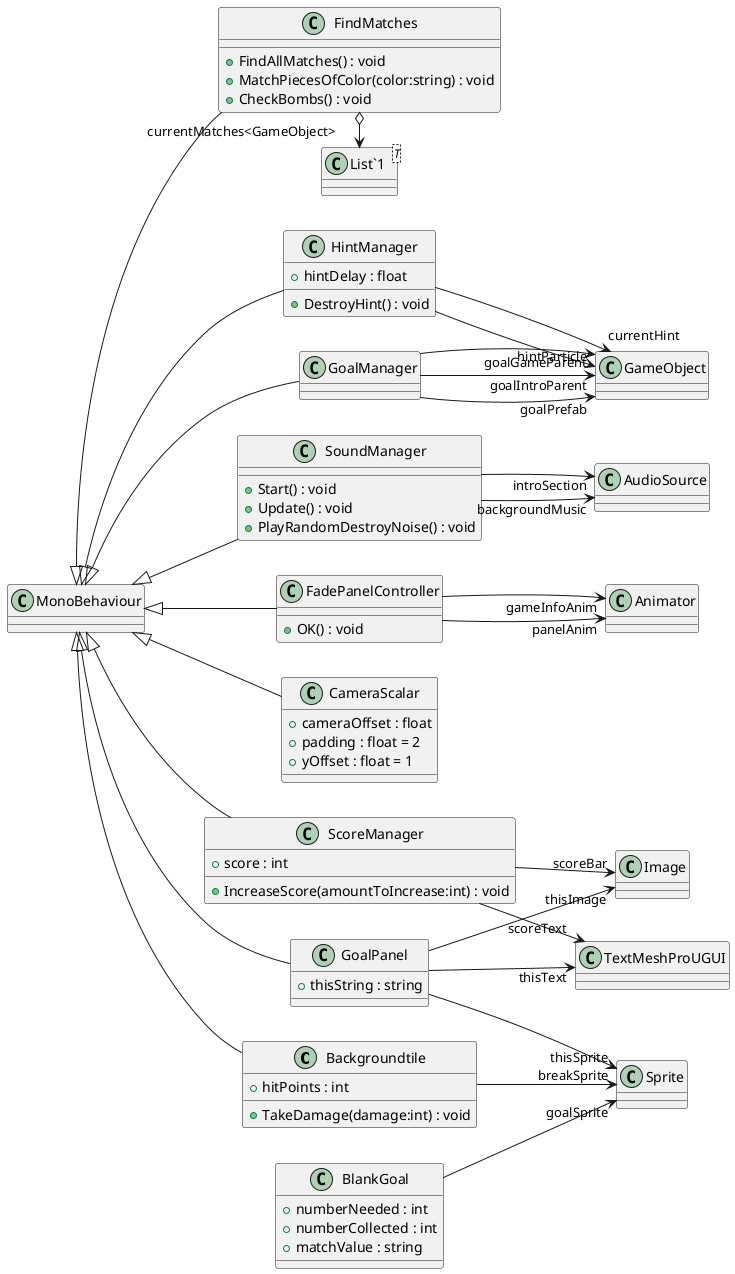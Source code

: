 @startuml
left to right direction
class Backgroundtile {
    + hitPoints : int
    + TakeDamage(damage:int) : void
}
MonoBehaviour <|-- Backgroundtile
Backgroundtile --> "breakSprite" Sprite
class CameraScalar {
    + cameraOffset : float
    + padding : float = 2
    + yOffset : float = 1
}
MonoBehaviour <|-- CameraScalar
class FadePanelController {
    + OK() : void
}
MonoBehaviour <|-- FadePanelController
FadePanelController --> "panelAnim" Animator
FadePanelController --> "gameInfoAnim" Animator
class FindMatches {
    + FindAllMatches() : void
    + MatchPiecesOfColor(color:string) : void
    + CheckBombs() : void
}
class "List`1"<T> {
}
MonoBehaviour <|-- FindMatches
FindMatches o-> "currentMatches<GameObject>" "List`1"
class BlankGoal {
    + numberNeeded : int
    + numberCollected : int
    + matchValue : string
}
class GoalManager {
}
BlankGoal --> "goalSprite" Sprite
MonoBehaviour <|-- GoalManager
GoalManager --> "goalPrefab" GameObject
GoalManager --> "goalIntroParent" GameObject
GoalManager --> "goalGameParent" GameObject
class GoalPanel {
    + thisString : string
}
MonoBehaviour <|-- GoalPanel
GoalPanel --> "thisImage" Image
GoalPanel --> "thisSprite" Sprite
GoalPanel --> "thisText" TextMeshProUGUI
class HintManager {
    + hintDelay : float
    + DestroyHint() : void
}
MonoBehaviour <|-- HintManager
HintManager --> "hintParticle" GameObject
HintManager --> "currentHint" GameObject
class ScoreManager {
    + score : int
    + IncreaseScore(amountToIncrease:int) : void
}
MonoBehaviour <|-- ScoreManager
ScoreManager --> "scoreText" TextMeshProUGUI
ScoreManager --> "scoreBar" Image
class SoundManager {
    + Start() : void
    + Update() : void
    + PlayRandomDestroyNoise() : void
}
MonoBehaviour <|-- SoundManager
SoundManager --> "backgroundMusic" AudioSource
SoundManager --> "introSection" AudioSource

newpage
top to bottom direction
enum GameState {
    wait,
    move,
}
enum TileKind {
    Breakable,
    Blank,
    Normal,
}
class TileType {
    + x : int
    + y : int
}
class Board {
    + width : int
    + height : int
    + offSet : int
    + basePieceVal : int = 10
    + refillDelay : float = 0.5f
    + GenerateBlankSpaces() : void
    + GenerateBreakableTiles() : void
    + DestroyMatches() : void
    + SwitchAndCheck(column:int, row:int, direction:Vector2Int) : bool
}
TileType --> "tileKind" TileKind
MonoBehaviour <|-- Board
Board o-> "currentState" GameState
Board --> "tilePrefab" GameObject
Board --> "breakableTilePrefab" GameObject
Board --> "destroyEffect" GameObject
Board --> "currentDot" Dot
class Dot {
    + column : int
    + row : int
    + previousColumn : int
    + previousRow : int
    + targetX : int
    + targetY : int
    + isMatched : bool = false
    + swipeAngle : float = 0
    + swipeResist : float = 1f
    + isColorBomb : bool
    + isColumnBomb : bool
    + isRowBomb : bool
    + isAdjacentBomb : bool
    + CheckMoveCo() : IEnumerator
    + MakeRowBomb() : void
    + MakeColumnBomb() : void
    + MakeColorBomb() : void
    + MakeAdjacentBomb() : void
}
MonoBehaviour <|-- Dot
Dot --> "otherDot" GameObject
Dot --> "adjacentMarker" GameObject
Dot --> "rowArrow" GameObject
Dot --> "columnArrow" GameObject
Dot --> "colorBomb" GameObject
@enduml

